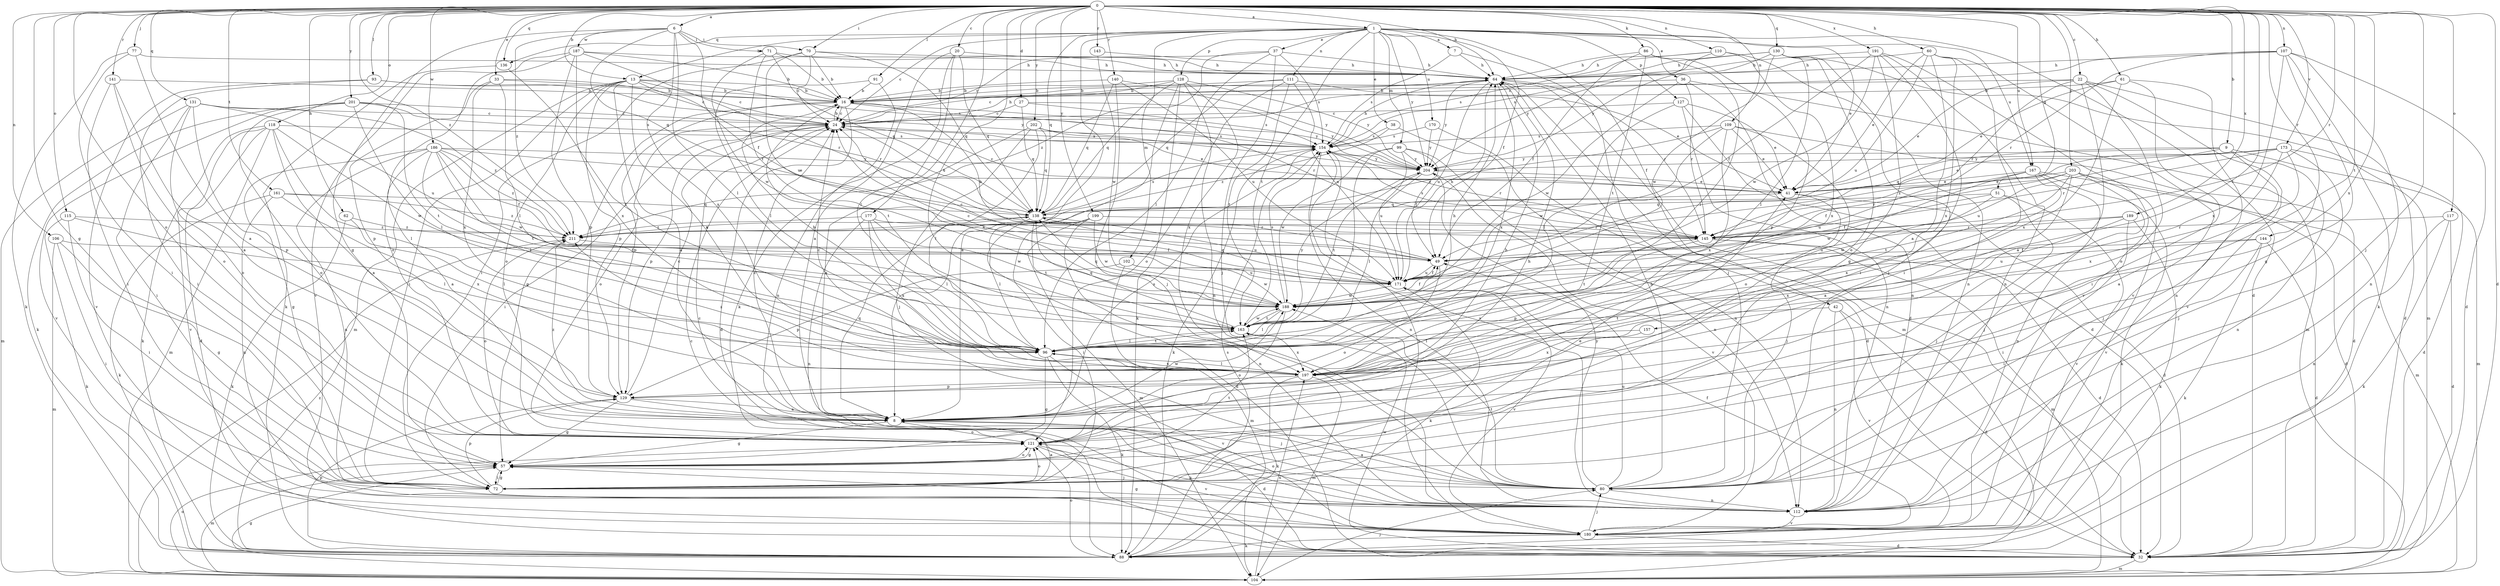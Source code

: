 strict digraph  {
0;
1;
6;
7;
8;
9;
13;
16;
20;
22;
24;
27;
32;
33;
36;
37;
38;
41;
42;
49;
51;
57;
60;
61;
62;
64;
70;
71;
72;
77;
80;
86;
88;
91;
93;
96;
99;
102;
104;
106;
107;
109;
110;
111;
112;
115;
117;
118;
121;
127;
128;
129;
130;
131;
136;
138;
140;
141;
143;
144;
145;
154;
157;
161;
163;
167;
170;
171;
173;
177;
180;
186;
187;
188;
189;
191;
197;
199;
201;
202;
203;
204;
211;
0 -> 1  [label=a];
0 -> 6  [label=a];
0 -> 9  [label=b];
0 -> 13  [label=b];
0 -> 20  [label=c];
0 -> 22  [label=c];
0 -> 27  [label=d];
0 -> 32  [label=d];
0 -> 33  [label=e];
0 -> 51  [label=g];
0 -> 57  [label=g];
0 -> 60  [label=h];
0 -> 61  [label=h];
0 -> 62  [label=h];
0 -> 64  [label=h];
0 -> 70  [label=i];
0 -> 77  [label=j];
0 -> 80  [label=j];
0 -> 86  [label=k];
0 -> 91  [label=l];
0 -> 93  [label=l];
0 -> 96  [label=l];
0 -> 106  [label=n];
0 -> 107  [label=n];
0 -> 109  [label=n];
0 -> 110  [label=n];
0 -> 115  [label=o];
0 -> 117  [label=o];
0 -> 118  [label=o];
0 -> 121  [label=o];
0 -> 130  [label=q];
0 -> 131  [label=q];
0 -> 136  [label=q];
0 -> 140  [label=r];
0 -> 141  [label=r];
0 -> 143  [label=r];
0 -> 144  [label=r];
0 -> 145  [label=r];
0 -> 157  [label=t];
0 -> 161  [label=t];
0 -> 163  [label=t];
0 -> 167  [label=u];
0 -> 173  [label=v];
0 -> 177  [label=v];
0 -> 186  [label=w];
0 -> 189  [label=x];
0 -> 191  [label=x];
0 -> 197  [label=x];
0 -> 199  [label=y];
0 -> 201  [label=y];
0 -> 202  [label=y];
0 -> 203  [label=y];
0 -> 211  [label=z];
1 -> 7  [label=a];
1 -> 8  [label=a];
1 -> 13  [label=b];
1 -> 24  [label=c];
1 -> 32  [label=d];
1 -> 36  [label=e];
1 -> 37  [label=e];
1 -> 38  [label=e];
1 -> 41  [label=e];
1 -> 42  [label=f];
1 -> 49  [label=f];
1 -> 99  [label=m];
1 -> 102  [label=m];
1 -> 111  [label=n];
1 -> 127  [label=p];
1 -> 128  [label=p];
1 -> 136  [label=q];
1 -> 138  [label=q];
1 -> 163  [label=t];
1 -> 167  [label=u];
1 -> 170  [label=u];
1 -> 204  [label=y];
6 -> 49  [label=f];
6 -> 57  [label=g];
6 -> 70  [label=i];
6 -> 71  [label=i];
6 -> 96  [label=l];
6 -> 138  [label=q];
6 -> 187  [label=w];
6 -> 197  [label=x];
6 -> 211  [label=z];
7 -> 64  [label=h];
7 -> 80  [label=j];
7 -> 154  [label=s];
8 -> 24  [label=c];
8 -> 32  [label=d];
8 -> 57  [label=g];
8 -> 64  [label=h];
8 -> 121  [label=o];
8 -> 138  [label=q];
8 -> 154  [label=s];
8 -> 188  [label=w];
8 -> 211  [label=z];
9 -> 80  [label=j];
9 -> 104  [label=m];
9 -> 112  [label=n];
9 -> 138  [label=q];
9 -> 171  [label=u];
9 -> 204  [label=y];
13 -> 8  [label=a];
13 -> 16  [label=b];
13 -> 24  [label=c];
13 -> 72  [label=i];
13 -> 104  [label=m];
13 -> 121  [label=o];
13 -> 129  [label=p];
13 -> 145  [label=r];
13 -> 154  [label=s];
13 -> 197  [label=x];
16 -> 24  [label=c];
16 -> 32  [label=d];
16 -> 57  [label=g];
16 -> 129  [label=p];
16 -> 145  [label=r];
16 -> 163  [label=t];
16 -> 204  [label=y];
20 -> 8  [label=a];
20 -> 64  [label=h];
20 -> 88  [label=k];
20 -> 96  [label=l];
20 -> 138  [label=q];
22 -> 8  [label=a];
22 -> 16  [label=b];
22 -> 32  [label=d];
22 -> 41  [label=e];
22 -> 121  [label=o];
22 -> 145  [label=r];
22 -> 180  [label=v];
24 -> 16  [label=b];
24 -> 64  [label=h];
24 -> 72  [label=i];
24 -> 121  [label=o];
24 -> 129  [label=p];
24 -> 154  [label=s];
27 -> 24  [label=c];
27 -> 138  [label=q];
27 -> 154  [label=s];
27 -> 204  [label=y];
32 -> 24  [label=c];
32 -> 104  [label=m];
32 -> 188  [label=w];
33 -> 16  [label=b];
33 -> 24  [label=c];
33 -> 96  [label=l];
33 -> 129  [label=p];
33 -> 197  [label=x];
36 -> 16  [label=b];
36 -> 104  [label=m];
36 -> 112  [label=n];
36 -> 145  [label=r];
36 -> 188  [label=w];
37 -> 24  [label=c];
37 -> 64  [label=h];
37 -> 80  [label=j];
37 -> 96  [label=l];
37 -> 154  [label=s];
37 -> 211  [label=z];
38 -> 112  [label=n];
38 -> 154  [label=s];
38 -> 211  [label=z];
41 -> 24  [label=c];
41 -> 32  [label=d];
41 -> 80  [label=j];
41 -> 138  [label=q];
42 -> 32  [label=d];
42 -> 112  [label=n];
42 -> 163  [label=t];
42 -> 180  [label=v];
49 -> 16  [label=b];
49 -> 121  [label=o];
49 -> 171  [label=u];
51 -> 49  [label=f];
51 -> 80  [label=j];
51 -> 138  [label=q];
51 -> 180  [label=v];
51 -> 188  [label=w];
57 -> 72  [label=i];
57 -> 80  [label=j];
57 -> 104  [label=m];
57 -> 121  [label=o];
57 -> 163  [label=t];
60 -> 8  [label=a];
60 -> 41  [label=e];
60 -> 64  [label=h];
60 -> 72  [label=i];
60 -> 171  [label=u];
60 -> 180  [label=v];
60 -> 197  [label=x];
61 -> 16  [label=b];
61 -> 41  [label=e];
61 -> 72  [label=i];
61 -> 112  [label=n];
61 -> 197  [label=x];
62 -> 88  [label=k];
62 -> 96  [label=l];
62 -> 211  [label=z];
64 -> 16  [label=b];
64 -> 32  [label=d];
64 -> 104  [label=m];
64 -> 145  [label=r];
64 -> 171  [label=u];
64 -> 197  [label=x];
64 -> 204  [label=y];
70 -> 16  [label=b];
70 -> 24  [label=c];
70 -> 64  [label=h];
70 -> 72  [label=i];
70 -> 138  [label=q];
70 -> 171  [label=u];
71 -> 16  [label=b];
71 -> 49  [label=f];
71 -> 64  [label=h];
71 -> 138  [label=q];
71 -> 188  [label=w];
72 -> 8  [label=a];
72 -> 41  [label=e];
72 -> 57  [label=g];
72 -> 121  [label=o];
72 -> 129  [label=p];
77 -> 8  [label=a];
77 -> 64  [label=h];
77 -> 72  [label=i];
77 -> 88  [label=k];
80 -> 8  [label=a];
80 -> 64  [label=h];
80 -> 112  [label=n];
80 -> 121  [label=o];
80 -> 154  [label=s];
80 -> 163  [label=t];
80 -> 171  [label=u];
86 -> 49  [label=f];
86 -> 64  [label=h];
86 -> 96  [label=l];
86 -> 129  [label=p];
86 -> 163  [label=t];
88 -> 121  [label=o];
88 -> 129  [label=p];
88 -> 154  [label=s];
88 -> 211  [label=z];
91 -> 16  [label=b];
91 -> 96  [label=l];
91 -> 112  [label=n];
93 -> 16  [label=b];
93 -> 72  [label=i];
93 -> 180  [label=v];
93 -> 204  [label=y];
96 -> 16  [label=b];
96 -> 57  [label=g];
96 -> 64  [label=h];
96 -> 88  [label=k];
96 -> 163  [label=t];
96 -> 180  [label=v];
96 -> 197  [label=x];
99 -> 49  [label=f];
99 -> 96  [label=l];
99 -> 112  [label=n];
99 -> 171  [label=u];
99 -> 188  [label=w];
99 -> 204  [label=y];
102 -> 104  [label=m];
102 -> 129  [label=p];
102 -> 171  [label=u];
102 -> 188  [label=w];
104 -> 57  [label=g];
104 -> 80  [label=j];
104 -> 121  [label=o];
104 -> 197  [label=x];
106 -> 49  [label=f];
106 -> 57  [label=g];
106 -> 72  [label=i];
106 -> 104  [label=m];
107 -> 24  [label=c];
107 -> 32  [label=d];
107 -> 57  [label=g];
107 -> 64  [label=h];
107 -> 88  [label=k];
107 -> 112  [label=n];
107 -> 145  [label=r];
107 -> 197  [label=x];
109 -> 32  [label=d];
109 -> 41  [label=e];
109 -> 121  [label=o];
109 -> 154  [label=s];
109 -> 188  [label=w];
109 -> 197  [label=x];
109 -> 211  [label=z];
110 -> 64  [label=h];
110 -> 80  [label=j];
110 -> 154  [label=s];
110 -> 197  [label=x];
110 -> 204  [label=y];
111 -> 16  [label=b];
111 -> 41  [label=e];
111 -> 121  [label=o];
111 -> 138  [label=q];
111 -> 163  [label=t];
111 -> 171  [label=u];
112 -> 24  [label=c];
112 -> 57  [label=g];
112 -> 180  [label=v];
112 -> 204  [label=y];
115 -> 72  [label=i];
115 -> 88  [label=k];
115 -> 96  [label=l];
115 -> 211  [label=z];
117 -> 32  [label=d];
117 -> 88  [label=k];
117 -> 112  [label=n];
117 -> 145  [label=r];
118 -> 8  [label=a];
118 -> 32  [label=d];
118 -> 88  [label=k];
118 -> 96  [label=l];
118 -> 104  [label=m];
118 -> 154  [label=s];
118 -> 180  [label=v];
118 -> 188  [label=w];
121 -> 57  [label=g];
121 -> 64  [label=h];
121 -> 112  [label=n];
121 -> 180  [label=v];
127 -> 24  [label=c];
127 -> 32  [label=d];
127 -> 41  [label=e];
127 -> 96  [label=l];
127 -> 112  [label=n];
128 -> 8  [label=a];
128 -> 16  [label=b];
128 -> 24  [label=c];
128 -> 88  [label=k];
128 -> 112  [label=n];
128 -> 138  [label=q];
128 -> 197  [label=x];
128 -> 204  [label=y];
129 -> 8  [label=a];
129 -> 24  [label=c];
129 -> 57  [label=g];
129 -> 80  [label=j];
130 -> 64  [label=h];
130 -> 96  [label=l];
130 -> 104  [label=m];
130 -> 112  [label=n];
130 -> 121  [label=o];
130 -> 154  [label=s];
130 -> 188  [label=w];
130 -> 204  [label=y];
131 -> 24  [label=c];
131 -> 72  [label=i];
131 -> 104  [label=m];
131 -> 121  [label=o];
131 -> 129  [label=p];
131 -> 171  [label=u];
131 -> 211  [label=z];
136 -> 88  [label=k];
136 -> 96  [label=l];
138 -> 24  [label=c];
138 -> 32  [label=d];
138 -> 154  [label=s];
138 -> 163  [label=t];
138 -> 171  [label=u];
138 -> 211  [label=z];
140 -> 16  [label=b];
140 -> 80  [label=j];
140 -> 138  [label=q];
140 -> 171  [label=u];
140 -> 204  [label=y];
141 -> 8  [label=a];
141 -> 16  [label=b];
141 -> 72  [label=i];
141 -> 121  [label=o];
143 -> 64  [label=h];
143 -> 188  [label=w];
144 -> 32  [label=d];
144 -> 49  [label=f];
144 -> 72  [label=i];
144 -> 88  [label=k];
144 -> 171  [label=u];
145 -> 32  [label=d];
145 -> 104  [label=m];
145 -> 129  [label=p];
145 -> 154  [label=s];
145 -> 163  [label=t];
154 -> 64  [label=h];
154 -> 88  [label=k];
154 -> 112  [label=n];
154 -> 145  [label=r];
154 -> 204  [label=y];
157 -> 96  [label=l];
157 -> 197  [label=x];
161 -> 88  [label=k];
161 -> 112  [label=n];
161 -> 138  [label=q];
161 -> 197  [label=x];
161 -> 211  [label=z];
163 -> 96  [label=l];
163 -> 138  [label=q];
163 -> 188  [label=w];
163 -> 197  [label=x];
163 -> 204  [label=y];
167 -> 41  [label=e];
167 -> 88  [label=k];
167 -> 104  [label=m];
167 -> 112  [label=n];
167 -> 171  [label=u];
167 -> 188  [label=w];
167 -> 197  [label=x];
170 -> 32  [label=d];
170 -> 154  [label=s];
170 -> 204  [label=y];
171 -> 24  [label=c];
171 -> 49  [label=f];
171 -> 64  [label=h];
171 -> 88  [label=k];
171 -> 138  [label=q];
171 -> 180  [label=v];
171 -> 188  [label=w];
173 -> 8  [label=a];
173 -> 32  [label=d];
173 -> 41  [label=e];
173 -> 80  [label=j];
173 -> 145  [label=r];
173 -> 197  [label=x];
173 -> 204  [label=y];
173 -> 211  [label=z];
177 -> 96  [label=l];
177 -> 112  [label=n];
177 -> 145  [label=r];
177 -> 188  [label=w];
177 -> 197  [label=x];
177 -> 211  [label=z];
180 -> 32  [label=d];
180 -> 49  [label=f];
180 -> 80  [label=j];
180 -> 88  [label=k];
180 -> 154  [label=s];
186 -> 8  [label=a];
186 -> 41  [label=e];
186 -> 49  [label=f];
186 -> 57  [label=g];
186 -> 96  [label=l];
186 -> 112  [label=n];
186 -> 163  [label=t];
186 -> 188  [label=w];
186 -> 204  [label=y];
186 -> 211  [label=z];
187 -> 16  [label=b];
187 -> 64  [label=h];
187 -> 121  [label=o];
187 -> 129  [label=p];
187 -> 145  [label=r];
187 -> 180  [label=v];
187 -> 197  [label=x];
188 -> 24  [label=c];
188 -> 49  [label=f];
188 -> 96  [label=l];
188 -> 121  [label=o];
188 -> 138  [label=q];
188 -> 154  [label=s];
188 -> 163  [label=t];
189 -> 72  [label=i];
189 -> 88  [label=k];
189 -> 145  [label=r];
189 -> 171  [label=u];
189 -> 197  [label=x];
191 -> 49  [label=f];
191 -> 57  [label=g];
191 -> 64  [label=h];
191 -> 72  [label=i];
191 -> 112  [label=n];
191 -> 180  [label=v];
191 -> 188  [label=w];
197 -> 24  [label=c];
197 -> 88  [label=k];
197 -> 96  [label=l];
197 -> 104  [label=m];
197 -> 129  [label=p];
197 -> 211  [label=z];
199 -> 72  [label=i];
199 -> 96  [label=l];
199 -> 104  [label=m];
199 -> 112  [label=n];
199 -> 145  [label=r];
199 -> 188  [label=w];
201 -> 24  [label=c];
201 -> 88  [label=k];
201 -> 96  [label=l];
201 -> 121  [label=o];
201 -> 154  [label=s];
201 -> 163  [label=t];
201 -> 180  [label=v];
202 -> 8  [label=a];
202 -> 41  [label=e];
202 -> 80  [label=j];
202 -> 96  [label=l];
202 -> 138  [label=q];
202 -> 154  [label=s];
203 -> 8  [label=a];
203 -> 32  [label=d];
203 -> 41  [label=e];
203 -> 49  [label=f];
203 -> 80  [label=j];
203 -> 145  [label=r];
203 -> 163  [label=t];
203 -> 180  [label=v];
204 -> 41  [label=e];
204 -> 96  [label=l];
204 -> 163  [label=t];
204 -> 180  [label=v];
211 -> 49  [label=f];
211 -> 121  [label=o];
}
